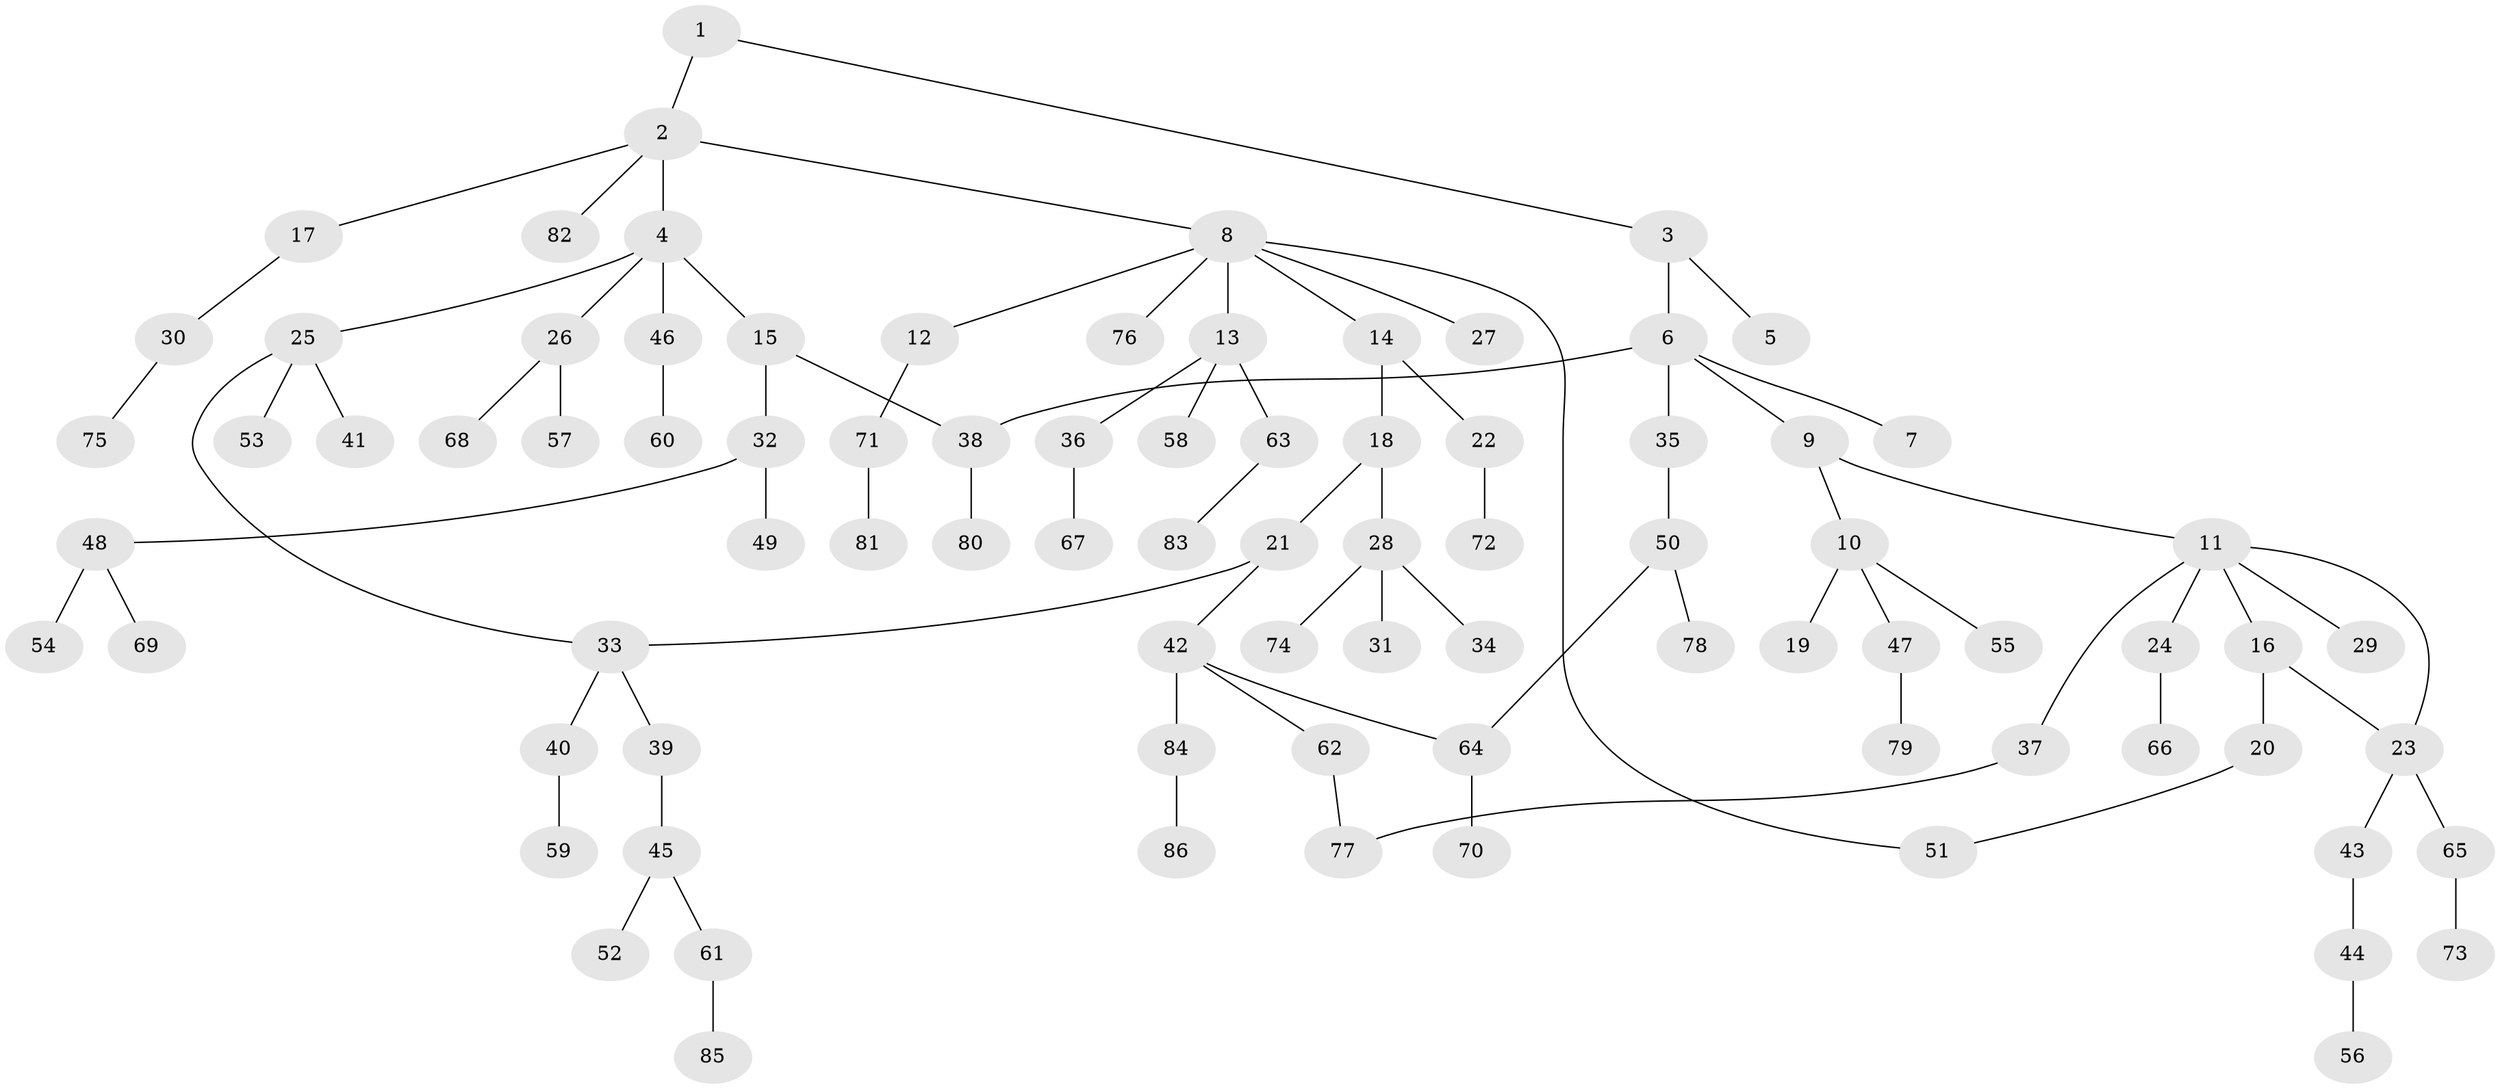 // coarse degree distribution, {5: 0.05263157894736842, 2: 0.19298245614035087, 7: 0.03508771929824561, 6: 0.017543859649122806, 1: 0.5263157894736842, 3: 0.08771929824561403, 4: 0.08771929824561403}
// Generated by graph-tools (version 1.1) at 2025/41/03/06/25 10:41:29]
// undirected, 86 vertices, 91 edges
graph export_dot {
graph [start="1"]
  node [color=gray90,style=filled];
  1;
  2;
  3;
  4;
  5;
  6;
  7;
  8;
  9;
  10;
  11;
  12;
  13;
  14;
  15;
  16;
  17;
  18;
  19;
  20;
  21;
  22;
  23;
  24;
  25;
  26;
  27;
  28;
  29;
  30;
  31;
  32;
  33;
  34;
  35;
  36;
  37;
  38;
  39;
  40;
  41;
  42;
  43;
  44;
  45;
  46;
  47;
  48;
  49;
  50;
  51;
  52;
  53;
  54;
  55;
  56;
  57;
  58;
  59;
  60;
  61;
  62;
  63;
  64;
  65;
  66;
  67;
  68;
  69;
  70;
  71;
  72;
  73;
  74;
  75;
  76;
  77;
  78;
  79;
  80;
  81;
  82;
  83;
  84;
  85;
  86;
  1 -- 2;
  1 -- 3;
  2 -- 4;
  2 -- 8;
  2 -- 17;
  2 -- 82;
  3 -- 5;
  3 -- 6;
  4 -- 15;
  4 -- 25;
  4 -- 26;
  4 -- 46;
  6 -- 7;
  6 -- 9;
  6 -- 35;
  6 -- 38;
  8 -- 12;
  8 -- 13;
  8 -- 14;
  8 -- 27;
  8 -- 51;
  8 -- 76;
  9 -- 10;
  9 -- 11;
  10 -- 19;
  10 -- 47;
  10 -- 55;
  11 -- 16;
  11 -- 23;
  11 -- 24;
  11 -- 29;
  11 -- 37;
  12 -- 71;
  13 -- 36;
  13 -- 58;
  13 -- 63;
  14 -- 18;
  14 -- 22;
  15 -- 32;
  15 -- 38;
  16 -- 20;
  16 -- 23;
  17 -- 30;
  18 -- 21;
  18 -- 28;
  20 -- 51;
  21 -- 42;
  21 -- 33;
  22 -- 72;
  23 -- 43;
  23 -- 65;
  24 -- 66;
  25 -- 33;
  25 -- 41;
  25 -- 53;
  26 -- 57;
  26 -- 68;
  28 -- 31;
  28 -- 34;
  28 -- 74;
  30 -- 75;
  32 -- 48;
  32 -- 49;
  33 -- 39;
  33 -- 40;
  35 -- 50;
  36 -- 67;
  37 -- 77;
  38 -- 80;
  39 -- 45;
  40 -- 59;
  42 -- 62;
  42 -- 64;
  42 -- 84;
  43 -- 44;
  44 -- 56;
  45 -- 52;
  45 -- 61;
  46 -- 60;
  47 -- 79;
  48 -- 54;
  48 -- 69;
  50 -- 78;
  50 -- 64;
  61 -- 85;
  62 -- 77;
  63 -- 83;
  64 -- 70;
  65 -- 73;
  71 -- 81;
  84 -- 86;
}
